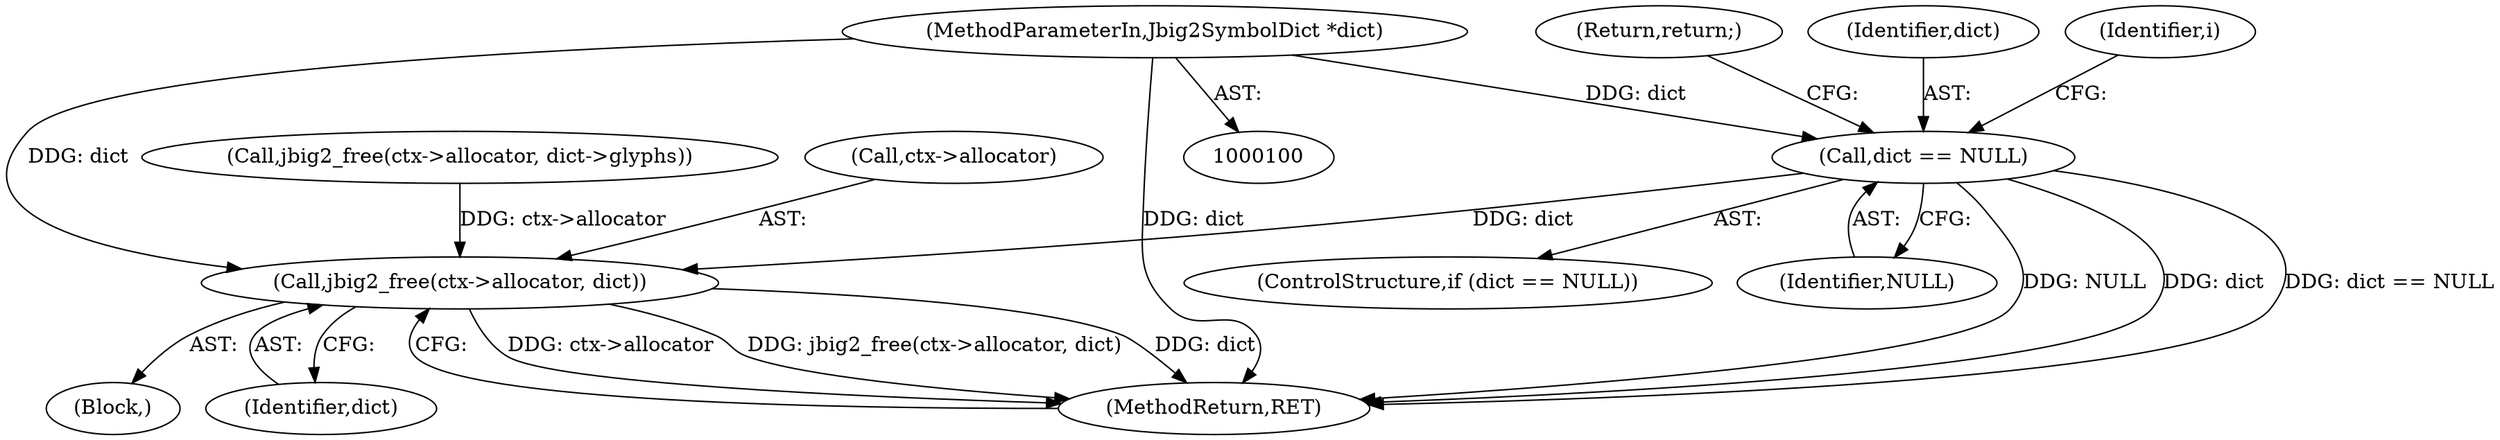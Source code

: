 digraph "0_ghostscript_e698d5c11d27212aa1098bc5b1673a3378563092_17@pointer" {
"1000102" [label="(MethodParameterIn,Jbig2SymbolDict *dict)"];
"1000106" [label="(Call,dict == NULL)"];
"1000141" [label="(Call,jbig2_free(ctx->allocator, dict))"];
"1000102" [label="(MethodParameterIn,Jbig2SymbolDict *dict)"];
"1000134" [label="(Call,jbig2_free(ctx->allocator, dict->glyphs))"];
"1000109" [label="(Return,return;)"];
"1000107" [label="(Identifier,dict)"];
"1000103" [label="(Block,)"];
"1000146" [label="(MethodReturn,RET)"];
"1000106" [label="(Call,dict == NULL)"];
"1000112" [label="(Identifier,i)"];
"1000142" [label="(Call,ctx->allocator)"];
"1000105" [label="(ControlStructure,if (dict == NULL))"];
"1000145" [label="(Identifier,dict)"];
"1000141" [label="(Call,jbig2_free(ctx->allocator, dict))"];
"1000108" [label="(Identifier,NULL)"];
"1000102" -> "1000100"  [label="AST: "];
"1000102" -> "1000146"  [label="DDG: dict"];
"1000102" -> "1000106"  [label="DDG: dict"];
"1000102" -> "1000141"  [label="DDG: dict"];
"1000106" -> "1000105"  [label="AST: "];
"1000106" -> "1000108"  [label="CFG: "];
"1000107" -> "1000106"  [label="AST: "];
"1000108" -> "1000106"  [label="AST: "];
"1000109" -> "1000106"  [label="CFG: "];
"1000112" -> "1000106"  [label="CFG: "];
"1000106" -> "1000146"  [label="DDG: NULL"];
"1000106" -> "1000146"  [label="DDG: dict"];
"1000106" -> "1000146"  [label="DDG: dict == NULL"];
"1000106" -> "1000141"  [label="DDG: dict"];
"1000141" -> "1000103"  [label="AST: "];
"1000141" -> "1000145"  [label="CFG: "];
"1000142" -> "1000141"  [label="AST: "];
"1000145" -> "1000141"  [label="AST: "];
"1000146" -> "1000141"  [label="CFG: "];
"1000141" -> "1000146"  [label="DDG: ctx->allocator"];
"1000141" -> "1000146"  [label="DDG: jbig2_free(ctx->allocator, dict)"];
"1000141" -> "1000146"  [label="DDG: dict"];
"1000134" -> "1000141"  [label="DDG: ctx->allocator"];
}
